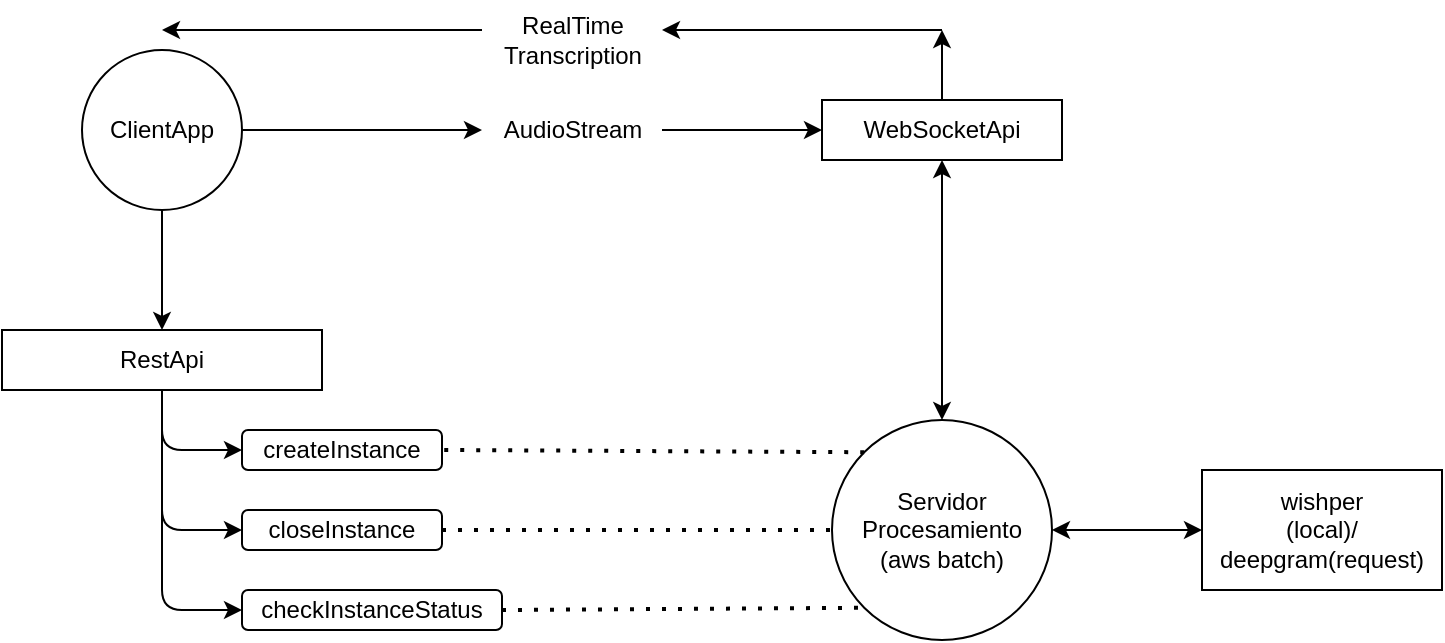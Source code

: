 <mxfile>
    <diagram id="tjA7ew0QfFN1ioZK9Cr0" name="Page-1">
        <mxGraphModel dx="1216" dy="410" grid="1" gridSize="10" guides="1" tooltips="1" connect="1" arrows="1" fold="1" page="1" pageScale="1" pageWidth="850" pageHeight="1100" math="0" shadow="0">
            <root>
                <mxCell id="0"/>
                <mxCell id="1" parent="0"/>
                <mxCell id="2" value="ClientApp" style="ellipse;whiteSpace=wrap;html=1;aspect=fixed;" parent="1" vertex="1">
                    <mxGeometry x="110" y="310" width="80" height="80" as="geometry"/>
                </mxCell>
                <mxCell id="3" value="" style="endArrow=classic;html=1;exitX=1;exitY=0.5;exitDx=0;exitDy=0;" parent="1" source="2" edge="1">
                    <mxGeometry width="50" height="50" relative="1" as="geometry">
                        <mxPoint x="400" y="370" as="sourcePoint"/>
                        <mxPoint x="310" y="350" as="targetPoint"/>
                    </mxGeometry>
                </mxCell>
                <mxCell id="4" value="AudioStream" style="text;html=1;align=center;verticalAlign=middle;resizable=0;points=[];autosize=1;strokeColor=none;fillColor=none;" parent="1" vertex="1">
                    <mxGeometry x="310" y="335" width="90" height="30" as="geometry"/>
                </mxCell>
                <mxCell id="5" value="RestApi" style="rounded=0;whiteSpace=wrap;html=1;" parent="1" vertex="1">
                    <mxGeometry x="70" y="450" width="160" height="30" as="geometry"/>
                </mxCell>
                <mxCell id="6" value="" style="endArrow=classic;html=1;entryX=0.5;entryY=0;entryDx=0;entryDy=0;exitX=0.5;exitY=1;exitDx=0;exitDy=0;" parent="1" source="2" target="5" edge="1">
                    <mxGeometry width="50" height="50" relative="1" as="geometry">
                        <mxPoint x="250" y="490" as="sourcePoint"/>
                        <mxPoint x="300" y="440" as="targetPoint"/>
                    </mxGeometry>
                </mxCell>
                <mxCell id="7" value="WebSocketApi" style="rounded=0;whiteSpace=wrap;html=1;" parent="1" vertex="1">
                    <mxGeometry x="480" y="335" width="120" height="30" as="geometry"/>
                </mxCell>
                <mxCell id="8" value="" style="endArrow=classic;html=1;entryX=0;entryY=0.5;entryDx=0;entryDy=0;" parent="1" source="4" target="7" edge="1">
                    <mxGeometry width="50" height="50" relative="1" as="geometry">
                        <mxPoint x="320" y="380" as="sourcePoint"/>
                        <mxPoint x="370" y="330" as="targetPoint"/>
                    </mxGeometry>
                </mxCell>
                <mxCell id="9" value="createInstance" style="rounded=1;whiteSpace=wrap;html=1;" parent="1" vertex="1">
                    <mxGeometry x="190" y="500" width="100" height="20" as="geometry"/>
                </mxCell>
                <mxCell id="10" value="" style="endArrow=classic;html=1;entryX=0;entryY=0.5;entryDx=0;entryDy=0;" parent="1" target="9" edge="1">
                    <mxGeometry width="50" height="50" relative="1" as="geometry">
                        <mxPoint x="150" y="480" as="sourcePoint"/>
                        <mxPoint x="350" y="460" as="targetPoint"/>
                        <Array as="points">
                            <mxPoint x="150" y="510"/>
                        </Array>
                    </mxGeometry>
                </mxCell>
                <mxCell id="11" value="Servidor&lt;br&gt;Procesamiento&lt;br&gt;(aws batch)" style="ellipse;whiteSpace=wrap;html=1;aspect=fixed;" parent="1" vertex="1">
                    <mxGeometry x="485" y="495" width="110" height="110" as="geometry"/>
                </mxCell>
                <mxCell id="12" value="" style="endArrow=none;dashed=1;html=1;dashPattern=1 3;strokeWidth=2;entryX=1;entryY=0.5;entryDx=0;entryDy=0;exitX=0;exitY=0;exitDx=0;exitDy=0;" parent="1" source="11" target="9" edge="1">
                    <mxGeometry width="50" height="50" relative="1" as="geometry">
                        <mxPoint x="490" y="520" as="sourcePoint"/>
                        <mxPoint x="540" y="470" as="targetPoint"/>
                    </mxGeometry>
                </mxCell>
                <mxCell id="14" value="" style="endArrow=classic;startArrow=classic;html=1;entryX=0.5;entryY=1;entryDx=0;entryDy=0;exitX=0.5;exitY=0;exitDx=0;exitDy=0;" parent="1" source="11" target="7" edge="1">
                    <mxGeometry width="50" height="50" relative="1" as="geometry">
                        <mxPoint x="510" y="450" as="sourcePoint"/>
                        <mxPoint x="560" y="400" as="targetPoint"/>
                    </mxGeometry>
                </mxCell>
                <mxCell id="16" value="closeInstance" style="rounded=1;whiteSpace=wrap;html=1;" parent="1" vertex="1">
                    <mxGeometry x="190" y="540" width="100" height="20" as="geometry"/>
                </mxCell>
                <mxCell id="17" value="" style="endArrow=classic;html=1;exitX=0.5;exitY=1;exitDx=0;exitDy=0;entryX=0;entryY=0.5;entryDx=0;entryDy=0;" parent="1" source="5" target="16" edge="1">
                    <mxGeometry width="50" height="50" relative="1" as="geometry">
                        <mxPoint x="300" y="540" as="sourcePoint"/>
                        <mxPoint x="350" y="490" as="targetPoint"/>
                        <Array as="points">
                            <mxPoint x="150" y="550"/>
                        </Array>
                    </mxGeometry>
                </mxCell>
                <mxCell id="19" value="" style="endArrow=none;dashed=1;html=1;dashPattern=1 3;strokeWidth=2;exitX=1;exitY=0.5;exitDx=0;exitDy=0;entryX=0;entryY=0.5;entryDx=0;entryDy=0;" parent="1" source="16" target="11" edge="1">
                    <mxGeometry width="50" height="50" relative="1" as="geometry">
                        <mxPoint x="300" y="540" as="sourcePoint"/>
                        <mxPoint x="350" y="490" as="targetPoint"/>
                    </mxGeometry>
                </mxCell>
                <mxCell id="20" value="checkInstanceStatus" style="rounded=1;whiteSpace=wrap;html=1;" parent="1" vertex="1">
                    <mxGeometry x="190" y="580" width="130" height="20" as="geometry"/>
                </mxCell>
                <mxCell id="21" value="" style="endArrow=none;dashed=1;html=1;dashPattern=1 3;strokeWidth=2;exitX=1;exitY=0.5;exitDx=0;exitDy=0;entryX=0;entryY=1;entryDx=0;entryDy=0;" parent="1" source="20" target="11" edge="1">
                    <mxGeometry width="50" height="50" relative="1" as="geometry">
                        <mxPoint x="300" y="540" as="sourcePoint"/>
                        <mxPoint x="350" y="490" as="targetPoint"/>
                    </mxGeometry>
                </mxCell>
                <mxCell id="25" value="" style="endArrow=classic;html=1;" parent="1" edge="1">
                    <mxGeometry width="50" height="50" relative="1" as="geometry">
                        <mxPoint x="540" y="300" as="sourcePoint"/>
                        <mxPoint x="400" y="300" as="targetPoint"/>
                    </mxGeometry>
                </mxCell>
                <mxCell id="26" value="" style="endArrow=classic;html=1;exitX=0.5;exitY=0;exitDx=0;exitDy=0;" parent="1" source="7" edge="1">
                    <mxGeometry width="50" height="50" relative="1" as="geometry">
                        <mxPoint x="380" y="420" as="sourcePoint"/>
                        <mxPoint x="540" y="300" as="targetPoint"/>
                    </mxGeometry>
                </mxCell>
                <mxCell id="27" value="RealTime&lt;br&gt;Transcription" style="text;html=1;align=center;verticalAlign=middle;resizable=0;points=[];autosize=1;strokeColor=none;fillColor=none;" parent="1" vertex="1">
                    <mxGeometry x="305" y="285" width="100" height="40" as="geometry"/>
                </mxCell>
                <mxCell id="28" value="" style="endArrow=classic;html=1;" parent="1" edge="1">
                    <mxGeometry width="50" height="50" relative="1" as="geometry">
                        <mxPoint x="310" y="300" as="sourcePoint"/>
                        <mxPoint x="150" y="300" as="targetPoint"/>
                    </mxGeometry>
                </mxCell>
                <mxCell id="29" value="" style="endArrow=classic;html=1;exitX=0.5;exitY=1;exitDx=0;exitDy=0;entryX=0;entryY=0.5;entryDx=0;entryDy=0;" parent="1" source="5" target="20" edge="1">
                    <mxGeometry width="50" height="50" relative="1" as="geometry">
                        <mxPoint x="130" y="650" as="sourcePoint"/>
                        <mxPoint x="180" y="600" as="targetPoint"/>
                        <Array as="points">
                            <mxPoint x="150" y="590"/>
                        </Array>
                    </mxGeometry>
                </mxCell>
                <mxCell id="30" value="wishper&lt;br&gt;(local)/&lt;br&gt;deepgram(request)" style="rounded=0;whiteSpace=wrap;html=1;" parent="1" vertex="1">
                    <mxGeometry x="670" y="520" width="120" height="60" as="geometry"/>
                </mxCell>
                <mxCell id="32" value="" style="endArrow=classic;startArrow=classic;html=1;exitX=1;exitY=0.5;exitDx=0;exitDy=0;entryX=0;entryY=0.5;entryDx=0;entryDy=0;" parent="1" source="11" target="30" edge="1">
                    <mxGeometry width="50" height="50" relative="1" as="geometry">
                        <mxPoint x="610" y="590" as="sourcePoint"/>
                        <mxPoint x="660" y="540" as="targetPoint"/>
                    </mxGeometry>
                </mxCell>
            </root>
        </mxGraphModel>
    </diagram>
</mxfile>